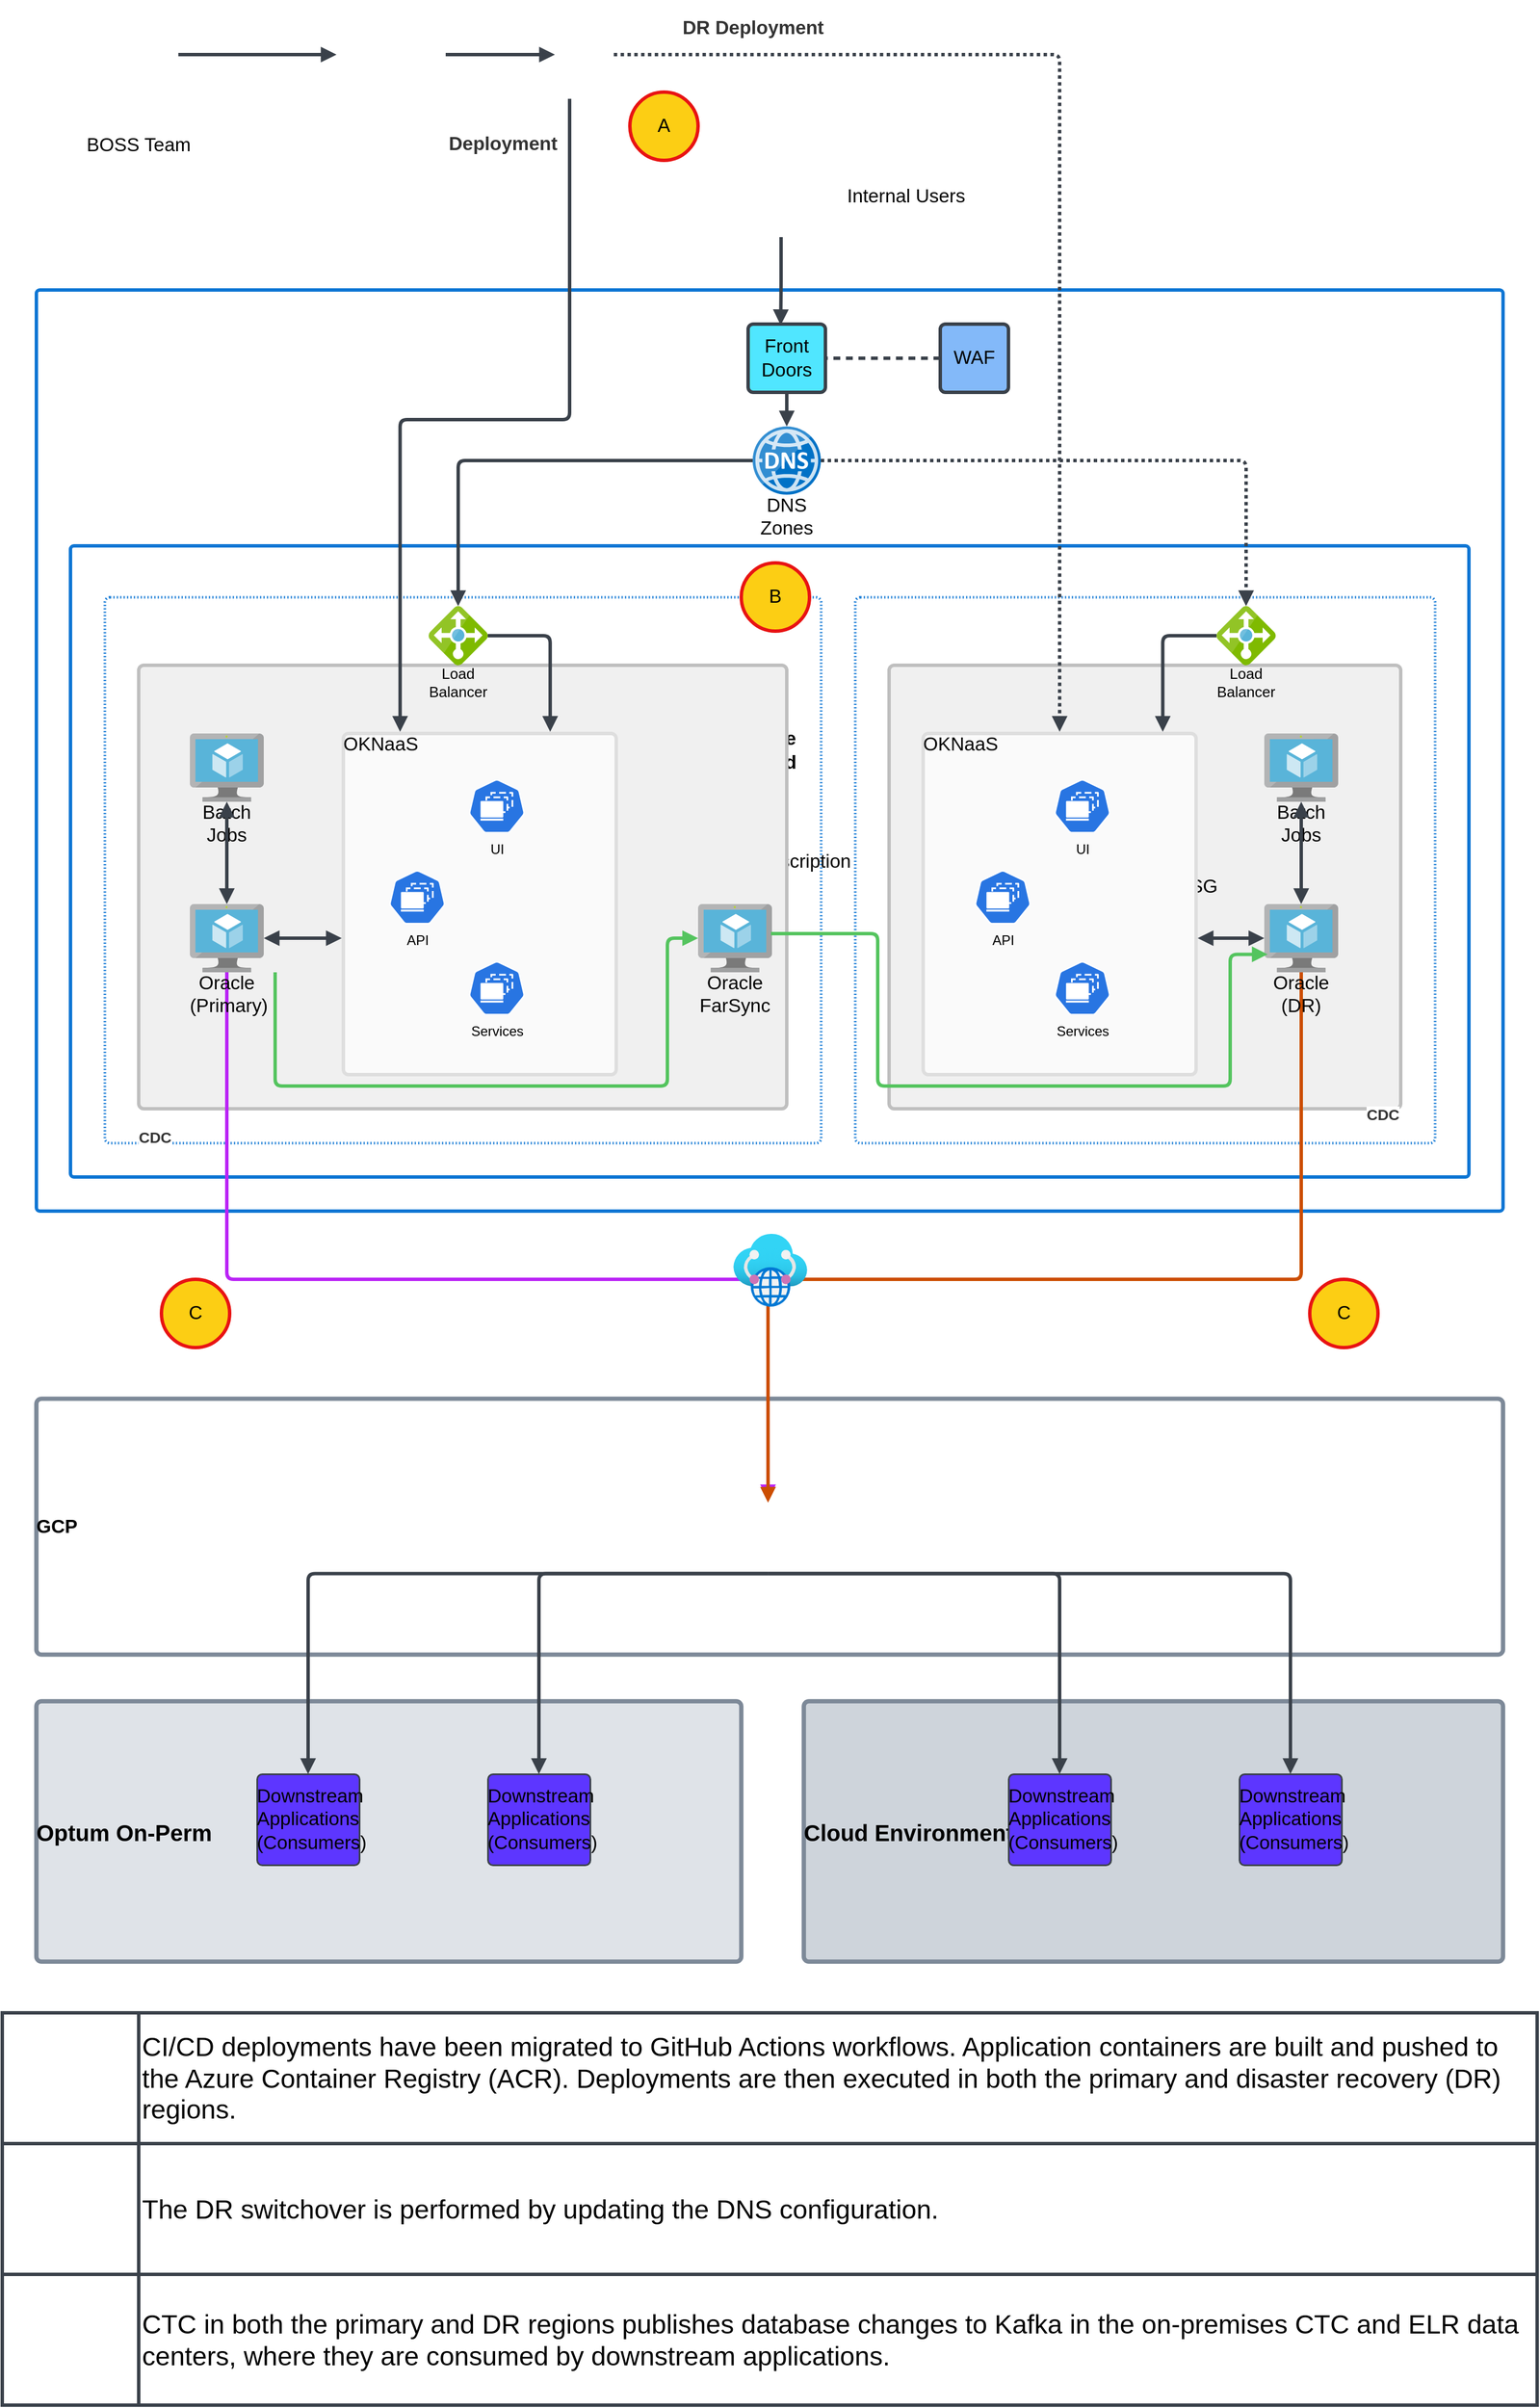 <mxfile version="26.1.3">
  <diagram name="Page-1" id="yN8HcjbdZoZNJ3mPRwin">
    <mxGraphModel dx="1615" dy="3139" grid="1" gridSize="10" guides="1" tooltips="1" connect="1" arrows="1" fold="1" page="1" pageScale="1" pageWidth="1654" pageHeight="2336" math="0" shadow="0">
      <root>
        <mxCell id="0" />
        <mxCell id="1" parent="0" />
        <mxCell id="wksmj878DORmFLcRhz3W-1" value="GCP" style="html=1;overflow=block;blockSpacing=1;whiteSpace=wrap;fontSize=16.7;fontStyle=1;align=left;spacing=0;strokeColor=#7d8998;strokeOpacity=100;fillOpacity=0;rounded=1;absoluteArcSize=1;arcSize=9;fillColor=#ffffff;strokeWidth=3.8;container=1;pointerEvents=0;collapsible=0;recursiveResize=0;lucidId=jaq3g7JL.Gqc;" vertex="1" parent="1">
          <mxGeometry x="150" y="585" width="1290" height="225" as="geometry" />
        </mxCell>
        <mxCell id="wksmj878DORmFLcRhz3W-22" value="" style="html=1;overflow=block;blockSpacing=1;whiteSpace=wrap;shape=image;fontSize=13;spacing=3.8;strokeColor=none;strokeOpacity=100;strokeWidth=0;image=https://images.lucid.app/images/d18f7600-940a-411f-9454-8fd9ce303541/content;imageAspect=0;lucidId=JLq3bl2WBdjs;" vertex="1" parent="wksmj878DORmFLcRhz3W-1">
          <mxGeometry x="594" y="75" width="96" height="96" as="geometry" />
        </mxCell>
        <mxCell id="wksmj878DORmFLcRhz3W-2" value="Optum On-Perm " style="html=1;overflow=block;blockSpacing=1;whiteSpace=wrap;fontSize=20;fontStyle=1;align=left;spacing=0;strokeColor=#7d8998;strokeOpacity=100;fillOpacity=100;rounded=1;absoluteArcSize=1;arcSize=9;fillColor=#dfe3e8;strokeWidth=3.8;container=1;pointerEvents=0;collapsible=0;recursiveResize=0;lucidId=Yaq3nLEiLu0j;" vertex="1" parent="1">
          <mxGeometry x="150" y="851" width="620" height="229" as="geometry" />
        </mxCell>
        <mxCell id="wksmj878DORmFLcRhz3W-3" value="Azure&#xa;Cloud" style="html=1;overflow=block;blockSpacing=1;whiteSpace=wrap;fontSize=16.7;fontStyle=1;spacing=0;strokeColor=#0e76d4;strokeOpacity=100;fillOpacity=0;rounded=1;absoluteArcSize=1;arcSize=6;fillColor=#ffffff;strokeWidth=3;container=1;pointerEvents=0;collapsible=0;recursiveResize=0;lucidId=8dq31dOceO6z;" vertex="1" parent="1">
          <mxGeometry x="150" y="-390" width="1290" height="810" as="geometry" />
        </mxCell>
        <mxCell id="wksmj878DORmFLcRhz3W-32" value="DNS Zones" style="overflow=block;blockSpacing=1;whiteSpace=wrap;image;aspect=fixed;html=1;points=[];align=center;verticalAlign=top;image=img/lib/mscae/DNS.svg;fontSize=16.7;spacing=0;strokeColor=#3a414a;strokeOpacity=100;rounded=1;absoluteArcSize=1;arcSize=9;fillColor=#0072C6;strokeWidth=3;lucidId=63q3o.w0hAVj;labelBackgroundColor=none;" vertex="1" parent="wksmj878DORmFLcRhz3W-3">
          <mxGeometry x="630" y="120" width="60" height="60" as="geometry" />
        </mxCell>
        <mxCell id="wksmj878DORmFLcRhz3W-4" value="Virtual Network (us-central)" style="html=1;overflow=block;blockSpacing=1;whiteSpace=wrap;fontSize=16.7;spacing=0;strokeColor=#0e76d4;strokeOpacity=100;fillOpacity=0;rounded=1;absoluteArcSize=1;arcSize=9;fillColor=#ffffff;dashed=1;fixDash=1;dashPattern=1 2;strokeWidth=2.3;container=1;pointerEvents=0;collapsible=0;recursiveResize=0;lucidId=Kdq3RNQTjKE3;" vertex="1" parent="1">
          <mxGeometry x="210" y="-120" width="630" height="480" as="geometry" />
        </mxCell>
        <mxCell id="wksmj878DORmFLcRhz3W-5" value="BOSS Subscription" style="html=1;overflow=block;blockSpacing=1;whiteSpace=wrap;fontSize=16.7;spacing=0;strokeColor=#0e76d4;strokeOpacity=100;fillOpacity=0;rounded=1;absoluteArcSize=1;arcSize=6;fillColor=#ffffff;strokeWidth=3;container=1;pointerEvents=0;collapsible=0;recursiveResize=0;lucidId=eeq38csVDpK0;" vertex="1" parent="1">
          <mxGeometry x="180" y="-165" width="1230" height="555" as="geometry" />
        </mxCell>
        <mxCell id="wksmj878DORmFLcRhz3W-6" value="Subnet with NSG" style="html=1;overflow=block;blockSpacing=1;whiteSpace=wrap;fontSize=16.7;spacing=0;strokeColor=#bfbfbf;strokeOpacity=100;fillOpacity=100;rounded=1;absoluteArcSize=1;arcSize=9;fillColor=#f0f0f0;strokeWidth=3;container=1;pointerEvents=0;collapsible=0;recursiveResize=0;lucidId=Wdq3tbA-r.ip;" vertex="1" parent="1">
          <mxGeometry x="240" y="-60" width="570" height="390" as="geometry" />
        </mxCell>
        <mxCell id="wksmj878DORmFLcRhz3W-72" value="Oracle FarSync" style="overflow=block;blockSpacing=1;whiteSpace=wrap;image;aspect=fixed;html=1;points=[];align=center;verticalAlign=top;image=img/lib/mscae/Virtual_Machine.svg;fontSize=16.7;spacing=0;strokeColor=#3a414a;strokeOpacity=100;rounded=1;absoluteArcSize=1;arcSize=9;fillColor=#59B4D9;strokeWidth=3;lucidId=Tsr3_Pi7dMCo;imageBackground=none;labelBackgroundColor=none;" vertex="1" parent="wksmj878DORmFLcRhz3W-6">
          <mxGeometry x="492" y="210" width="65" height="60" as="geometry" />
        </mxCell>
        <mxCell id="wksmj878DORmFLcRhz3W-7" value="OKNaaS" style="html=1;overflow=block;blockSpacing=1;whiteSpace=wrap;fontSize=16.7;spacing=0;strokeColor=#dedede;strokeOpacity=100;fillOpacity=100;rounded=1;absoluteArcSize=1;arcSize=9;fillColor=#fafafa;strokeWidth=3;container=1;pointerEvents=0;collapsible=0;recursiveResize=0;lucidId=.eq35hLKsNww;align=left;verticalAlign=top;" vertex="1" parent="1">
          <mxGeometry x="420" width="240" height="300" as="geometry" />
        </mxCell>
        <mxCell id="wksmj878DORmFLcRhz3W-82" value="UI" style="aspect=fixed;sketch=0;html=1;dashed=0;whitespace=wrap;verticalLabelPosition=bottom;verticalAlign=top;fillColor=#2875E2;strokeColor=#ffffff;points=[[0.005,0.63,0],[0.1,0.2,0],[0.9,0.2,0],[0.5,0,0],[0.995,0.63,0],[0.72,0.99,0],[0.5,1,0],[0.28,0.99,0]];shape=mxgraph.kubernetes.icon2;prIcon=ds" vertex="1" parent="wksmj878DORmFLcRhz3W-7">
          <mxGeometry x="110" y="40" width="50" height="48" as="geometry" />
        </mxCell>
        <mxCell id="wksmj878DORmFLcRhz3W-83" value="API" style="aspect=fixed;sketch=0;html=1;dashed=0;whitespace=wrap;verticalLabelPosition=bottom;verticalAlign=top;fillColor=#2875E2;strokeColor=#ffffff;points=[[0.005,0.63,0],[0.1,0.2,0],[0.9,0.2,0],[0.5,0,0],[0.995,0.63,0],[0.72,0.99,0],[0.5,1,0],[0.28,0.99,0]];shape=mxgraph.kubernetes.icon2;prIcon=ds" vertex="1" parent="wksmj878DORmFLcRhz3W-7">
          <mxGeometry x="40" y="120" width="50" height="48" as="geometry" />
        </mxCell>
        <mxCell id="wksmj878DORmFLcRhz3W-84" value="Services" style="aspect=fixed;sketch=0;html=1;dashed=0;whitespace=wrap;verticalLabelPosition=bottom;verticalAlign=top;fillColor=#2875E2;strokeColor=#ffffff;points=[[0.005,0.63,0],[0.1,0.2,0],[0.9,0.2,0],[0.5,0,0],[0.995,0.63,0],[0.72,0.99,0],[0.5,1,0],[0.28,0.99,0]];shape=mxgraph.kubernetes.icon2;prIcon=ds" vertex="1" parent="wksmj878DORmFLcRhz3W-7">
          <mxGeometry x="110" y="200" width="50" height="48" as="geometry" />
        </mxCell>
        <mxCell id="wksmj878DORmFLcRhz3W-8" value="Virtual Network (us-west)" style="html=1;overflow=block;blockSpacing=1;whiteSpace=wrap;fontSize=16.7;spacing=0;strokeColor=#0e76d4;strokeOpacity=100;fillOpacity=0;rounded=1;absoluteArcSize=1;arcSize=9;fillColor=#ffffff;dashed=1;fixDash=1;dashPattern=1 2;strokeWidth=2.3;container=1;pointerEvents=0;collapsible=0;recursiveResize=0;lucidId=jhq3dJtDgXgr;" vertex="1" parent="1">
          <mxGeometry x="870" y="-120" width="510" height="480" as="geometry" />
        </mxCell>
        <mxCell id="wksmj878DORmFLcRhz3W-9" value="Subnet with NSG" style="html=1;overflow=block;blockSpacing=1;whiteSpace=wrap;fontSize=16.7;spacing=0;strokeColor=#bfbfbf;strokeOpacity=100;fillOpacity=100;rounded=1;absoluteArcSize=1;arcSize=9;fillColor=#f0f0f0;strokeWidth=3;container=1;pointerEvents=0;collapsible=0;recursiveResize=0;lucidId=DCq31KgvMa4e;" vertex="1" parent="1">
          <mxGeometry x="900" y="-60" width="450" height="390" as="geometry" />
        </mxCell>
        <mxCell id="wksmj878DORmFLcRhz3W-10" value="OKNaaS" style="html=1;overflow=block;blockSpacing=1;whiteSpace=wrap;fontSize=16.7;spacing=0;strokeColor=#dedede;strokeOpacity=100;fillOpacity=100;rounded=1;absoluteArcSize=1;arcSize=9;fillColor=#fafafa;strokeWidth=3;container=1;pointerEvents=0;collapsible=0;recursiveResize=0;lucidId=cDq3w1FCXT3s;align=left;verticalAlign=top;" vertex="1" parent="1">
          <mxGeometry x="930" width="240" height="300" as="geometry" />
        </mxCell>
        <mxCell id="wksmj878DORmFLcRhz3W-85" value="UI" style="aspect=fixed;sketch=0;html=1;dashed=0;whitespace=wrap;verticalLabelPosition=bottom;verticalAlign=top;fillColor=#2875E2;strokeColor=#ffffff;points=[[0.005,0.63,0],[0.1,0.2,0],[0.9,0.2,0],[0.5,0,0],[0.995,0.63,0],[0.72,0.99,0],[0.5,1,0],[0.28,0.99,0]];shape=mxgraph.kubernetes.icon2;prIcon=ds" vertex="1" parent="wksmj878DORmFLcRhz3W-10">
          <mxGeometry x="115" y="40" width="50" height="48" as="geometry" />
        </mxCell>
        <mxCell id="wksmj878DORmFLcRhz3W-86" value="API" style="aspect=fixed;sketch=0;html=1;dashed=0;whitespace=wrap;verticalLabelPosition=bottom;verticalAlign=top;fillColor=#2875E2;strokeColor=#ffffff;points=[[0.005,0.63,0],[0.1,0.2,0],[0.9,0.2,0],[0.5,0,0],[0.995,0.63,0],[0.72,0.99,0],[0.5,1,0],[0.28,0.99,0]];shape=mxgraph.kubernetes.icon2;prIcon=ds" vertex="1" parent="wksmj878DORmFLcRhz3W-10">
          <mxGeometry x="45" y="120" width="50" height="48" as="geometry" />
        </mxCell>
        <mxCell id="wksmj878DORmFLcRhz3W-87" value="Services" style="aspect=fixed;sketch=0;html=1;dashed=0;whitespace=wrap;verticalLabelPosition=bottom;verticalAlign=top;fillColor=#2875E2;strokeColor=#ffffff;points=[[0.005,0.63,0],[0.1,0.2,0],[0.9,0.2,0],[0.5,0,0],[0.995,0.63,0],[0.72,0.99,0],[0.5,1,0],[0.28,0.99,0]];shape=mxgraph.kubernetes.icon2;prIcon=ds" vertex="1" parent="wksmj878DORmFLcRhz3W-10">
          <mxGeometry x="115" y="200" width="50" height="48" as="geometry" />
        </mxCell>
        <mxCell id="wksmj878DORmFLcRhz3W-11" value="Cloud Environments" style="html=1;overflow=block;blockSpacing=1;whiteSpace=wrap;fontSize=20;fontStyle=1;align=left;spacing=0;strokeColor=#7d8998;strokeOpacity=100;fillOpacity=100;rounded=1;absoluteArcSize=1;arcSize=9;fillColor=#ced4db;strokeWidth=3.8;container=1;pointerEvents=0;collapsible=0;recursiveResize=0;lucidId=0aD42SKvwCIA;" vertex="1" parent="1">
          <mxGeometry x="825" y="851" width="615" height="229" as="geometry" />
        </mxCell>
        <mxCell id="wksmj878DORmFLcRhz3W-12" value="Load Balancer" style="overflow=block;blockSpacing=1;whiteSpace=wrap;image;aspect=fixed;html=1;points=[];align=center;verticalAlign=top;image=img/lib/mscae/Load_Balancer_feature.svg;fontSize=13;spacing=0;strokeColor=#3a414a;strokeOpacity=100;rounded=1;absoluteArcSize=1;arcSize=9;fillColor=#7FBA00;strokeWidth=3;lucidId=Ncq3PoqUxEJ0;labelBackgroundColor=none;" vertex="1" parent="1">
          <mxGeometry x="495" y="-112" width="52" height="52" as="geometry" />
        </mxCell>
        <mxCell id="wksmj878DORmFLcRhz3W-13" value="Batch Jobs" style="overflow=block;blockSpacing=1;whiteSpace=wrap;image;aspect=fixed;html=1;points=[];align=center;verticalAlign=top;image=img/lib/mscae/Virtual_Machine.svg;fontSize=16.7;spacing=0;strokeColor=#3a414a;strokeOpacity=100;rounded=1;absoluteArcSize=1;arcSize=9;fillColor=#59B4D9;strokeWidth=3;lucidId=kdq3.MRqSV6y;labelBackgroundColor=none;" vertex="1" parent="1">
          <mxGeometry x="285" width="65" height="60" as="geometry" />
        </mxCell>
        <mxCell id="wksmj878DORmFLcRhz3W-16" value="Batch Jobs" style="overflow=block;blockSpacing=1;whiteSpace=wrap;image;aspect=fixed;html=1;points=[];align=center;verticalAlign=top;image=img/lib/mscae/Virtual_Machine.svg;fontSize=16.7;spacing=0;strokeColor=#3a414a;strokeOpacity=100;rounded=1;absoluteArcSize=1;arcSize=9;fillColor=#59B4D9;strokeWidth=3;lucidId=YEq3Q6cMsEeL;labelBackgroundColor=none;" vertex="1" parent="1">
          <mxGeometry x="1230" width="65" height="60" as="geometry" />
        </mxCell>
        <mxCell id="wksmj878DORmFLcRhz3W-17" value="Load Balancer" style="overflow=block;blockSpacing=1;whiteSpace=wrap;image;aspect=fixed;html=1;points=[];align=center;verticalAlign=top;image=img/lib/mscae/Load_Balancer_feature.svg;fontSize=13;spacing=0;strokeColor=#3a414a;strokeOpacity=100;rounded=1;absoluteArcSize=1;arcSize=9;fillColor=#7FBA00;strokeWidth=3;lucidId=xGq3JzKcN6Wd;labelBackgroundColor=none;" vertex="1" parent="1">
          <mxGeometry x="1188" y="-112" width="52" height="52" as="geometry" />
        </mxCell>
        <mxCell id="wksmj878DORmFLcRhz3W-23" value="" style="html=1;jettySize=18;whiteSpace=wrap;fontSize=13;strokeColor=#ba23f6;strokeOpacity=100;strokeWidth=3;rounded=1;arcSize=12;edgeStyle=orthogonalEdgeStyle;startArrow=none;endArrow=block;endFill=1;exitX=0.5;exitY=1;exitPerimeter=0;entryX=0.516;entryY=0.148;entryPerimeter=0;lucidId=EMq3fhKff67c;" edge="1" parent="1" source="wksmj878DORmFLcRhz3W-70" target="wksmj878DORmFLcRhz3W-22">
          <mxGeometry width="100" height="100" relative="1" as="geometry">
            <Array as="points">
              <mxPoint x="317" y="480" />
              <mxPoint x="793" y="480" />
            </Array>
          </mxGeometry>
        </mxCell>
        <mxCell id="wksmj878DORmFLcRhz3W-24" value="CDC" style="text;html=1;resizable=0;labelBackgroundColor=default;align=center;verticalAlign=middle;fontStyle=1;fontColor=#333333;fontSize=13.3;" vertex="1" parent="wksmj878DORmFLcRhz3W-23">
          <mxGeometry x="-0.308" relative="1" as="geometry">
            <mxPoint x="-119" y="-125" as="offset" />
          </mxGeometry>
        </mxCell>
        <mxCell id="wksmj878DORmFLcRhz3W-25" value="" style="html=1;jettySize=18;whiteSpace=wrap;fontSize=13;strokeColor=#cc4e00;strokeOpacity=100;strokeWidth=3;rounded=1;arcSize=12;edgeStyle=orthogonalEdgeStyle;startArrow=none;endArrow=block;endFill=1;exitX=0.5;exitY=1;exitPerimeter=0;entryX=0.516;entryY=0.171;entryPerimeter=0;lucidId=3Mq3pSqhqD9m;" edge="1" parent="1" source="wksmj878DORmFLcRhz3W-71" target="wksmj878DORmFLcRhz3W-22">
          <mxGeometry width="100" height="100" relative="1" as="geometry">
            <Array as="points">
              <mxPoint x="1263" y="480" />
              <mxPoint x="793" y="480" />
            </Array>
          </mxGeometry>
        </mxCell>
        <mxCell id="wksmj878DORmFLcRhz3W-26" value="CDC" style="text;html=1;resizable=0;labelBackgroundColor=default;align=center;verticalAlign=middle;fontStyle=1;fontColor=#333333;fontSize=13.3;" vertex="1" parent="wksmj878DORmFLcRhz3W-25">
          <mxGeometry x="-0.297" relative="1" as="geometry">
            <mxPoint x="130" y="-145" as="offset" />
          </mxGeometry>
        </mxCell>
        <mxCell id="wksmj878DORmFLcRhz3W-27" value="" style="html=1;jettySize=18;whiteSpace=wrap;fontSize=13;strokeColor=#3a414a;strokeOpacity=100;strokeWidth=3;rounded=1;arcSize=12;edgeStyle=orthogonalEdgeStyle;startArrow=block;startFill=1;endArrow=block;endFill=1;exitX=1.006;exitY=0.6;exitPerimeter=0;entryX=0;entryY=0.5;entryPerimeter=0;lucidId=KPq3cRf1LaWE;" edge="1" parent="1" source="wksmj878DORmFLcRhz3W-10" target="wksmj878DORmFLcRhz3W-71">
          <mxGeometry width="100" height="100" relative="1" as="geometry">
            <Array as="points" />
          </mxGeometry>
        </mxCell>
        <mxCell id="wksmj878DORmFLcRhz3W-28" value="" style="html=1;jettySize=18;whiteSpace=wrap;fontSize=13;strokeColor=#3a414a;strokeOpacity=100;strokeWidth=3;rounded=1;arcSize=12;edgeStyle=orthogonalEdgeStyle;startArrow=block;startFill=1;endArrow=block;endFill=1;exitX=-0.006;exitY=0.6;exitPerimeter=0;entryX=1;entryY=0.5;entryPerimeter=0;lucidId=tQq3J8HJlOg9;" edge="1" parent="1" source="wksmj878DORmFLcRhz3W-7" target="wksmj878DORmFLcRhz3W-70">
          <mxGeometry width="100" height="100" relative="1" as="geometry">
            <Array as="points" />
          </mxGeometry>
        </mxCell>
        <mxCell id="wksmj878DORmFLcRhz3W-29" value="" style="html=1;jettySize=18;whiteSpace=wrap;fontSize=13;strokeColor=#3a414a;strokeOpacity=100;strokeWidth=3;rounded=1;arcSize=12;edgeStyle=orthogonalEdgeStyle;startArrow=block;startFill=1;endArrow=block;endFill=1;exitX=0.5;exitY=1;exitPerimeter=0;entryX=0.5;entryY=0;entryPerimeter=0;lucidId=4Qq3I8n1h0mu;" edge="1" parent="1" source="wksmj878DORmFLcRhz3W-16" target="wksmj878DORmFLcRhz3W-71">
          <mxGeometry width="100" height="100" relative="1" as="geometry">
            <Array as="points" />
          </mxGeometry>
        </mxCell>
        <mxCell id="wksmj878DORmFLcRhz3W-30" value="" style="html=1;jettySize=18;whiteSpace=wrap;fontSize=13;strokeColor=#3a414a;strokeOpacity=100;strokeWidth=3;rounded=1;arcSize=12;edgeStyle=orthogonalEdgeStyle;startArrow=block;startFill=1;endArrow=block;endFill=1;exitX=0.5;exitY=1;exitPerimeter=0;entryX=0.5;entryY=0;entryPerimeter=0;lucidId=aRq3527NV5TT;" edge="1" parent="1" source="wksmj878DORmFLcRhz3W-13" target="wksmj878DORmFLcRhz3W-70">
          <mxGeometry width="100" height="100" relative="1" as="geometry">
            <Array as="points" />
          </mxGeometry>
        </mxCell>
        <mxCell id="wksmj878DORmFLcRhz3W-33" value="Front Doors" style="html=1;overflow=block;blockSpacing=1;whiteSpace=wrap;fontSize=16.7;spacing=0;strokeColor=#3a414a;strokeOpacity=100;rounded=1;absoluteArcSize=1;arcSize=9;fillColor=#50e6ff;strokeWidth=3;lucidId=p4q3N5QW85ct;" vertex="1" parent="1">
          <mxGeometry x="776" y="-360" width="68" height="60" as="geometry" />
        </mxCell>
        <mxCell id="wksmj878DORmFLcRhz3W-34" value="WAF" style="html=1;overflow=block;blockSpacing=1;whiteSpace=wrap;fontSize=16.7;spacing=0;strokeColor=#3a414a;strokeOpacity=100;rounded=1;absoluteArcSize=1;arcSize=9;fillColor=#83b9f9;strokeWidth=3;lucidId=M4q3b9_0SpKI;" vertex="1" parent="1">
          <mxGeometry x="945" y="-360" width="60" height="60" as="geometry" />
        </mxCell>
        <mxCell id="wksmj878DORmFLcRhz3W-35" value="" style="html=1;jettySize=18;whiteSpace=wrap;fontSize=13;strokeColor=#3a414a;strokeOpacity=100;strokeWidth=3;rounded=1;arcSize=12;edgeStyle=orthogonalEdgeStyle;startArrow=none;endArrow=block;endFill=1;exitX=0.5;exitY=0.999;exitPerimeter=0;entryX=0.5;entryY=0;entryPerimeter=0;lucidId=54q3e94CGZvu;" edge="1" parent="1" source="wksmj878DORmFLcRhz3W-33" target="wksmj878DORmFLcRhz3W-32">
          <mxGeometry width="100" height="100" relative="1" as="geometry">
            <Array as="points" />
          </mxGeometry>
        </mxCell>
        <mxCell id="wksmj878DORmFLcRhz3W-36" value="" style="html=1;jettySize=18;whiteSpace=wrap;fontSize=13;strokeColor=#3a414a;strokeOpacity=100;strokeWidth=3;rounded=1;arcSize=12;edgeStyle=orthogonalEdgeStyle;startArrow=none;endArrow=block;endFill=1;exitX=0;exitY=0.5;exitPerimeter=0;entryX=0.5;entryY=0;entryPerimeter=0;lucidId=y5q3_q3nrDlt;" edge="1" parent="1" source="wksmj878DORmFLcRhz3W-32" target="wksmj878DORmFLcRhz3W-12">
          <mxGeometry width="100" height="100" relative="1" as="geometry">
            <Array as="points" />
          </mxGeometry>
        </mxCell>
        <mxCell id="wksmj878DORmFLcRhz3W-37" value="" style="html=1;jettySize=18;whiteSpace=wrap;fontSize=13;strokeColor=#3a414a;strokeOpacity=100;dashed=1;fixDash=1;strokeWidth=3;rounded=1;arcSize=12;edgeStyle=orthogonalEdgeStyle;startArrow=none;endArrow=block;endFill=1;exitX=1;exitY=0.5;exitPerimeter=0;entryX=0.5;entryY=0;entryPerimeter=0;lucidId=Y5q3qu1nCl24;" edge="1" parent="1" source="wksmj878DORmFLcRhz3W-32" target="wksmj878DORmFLcRhz3W-17">
          <mxGeometry width="100" height="100" relative="1" as="geometry">
            <Array as="points" />
          </mxGeometry>
        </mxCell>
        <mxCell id="wksmj878DORmFLcRhz3W-38" value="" style="html=1;jettySize=18;whiteSpace=wrap;fontSize=13;strokeColor=#3a414a;strokeOpacity=100;strokeWidth=3;rounded=1;arcSize=12;edgeStyle=orthogonalEdgeStyle;startArrow=none;endArrow=block;endFill=1;exitX=0;exitY=0.5;exitPerimeter=0;entryX=0.878;entryY=-0.005;entryPerimeter=0;lucidId=i6q3YKQ7nB2c;" edge="1" parent="1" source="wksmj878DORmFLcRhz3W-17" target="wksmj878DORmFLcRhz3W-10">
          <mxGeometry width="100" height="100" relative="1" as="geometry">
            <Array as="points" />
          </mxGeometry>
        </mxCell>
        <mxCell id="wksmj878DORmFLcRhz3W-39" value="" style="html=1;jettySize=18;whiteSpace=wrap;fontSize=13;strokeColor=#3a414a;strokeOpacity=100;strokeWidth=3;rounded=1;arcSize=12;edgeStyle=orthogonalEdgeStyle;startArrow=none;endArrow=block;endFill=1;exitX=1;exitY=0.5;exitPerimeter=0;entryX=0.758;entryY=-0.005;entryPerimeter=0;lucidId=C6q3TkVhahsK;" edge="1" parent="1" source="wksmj878DORmFLcRhz3W-12" target="wksmj878DORmFLcRhz3W-7">
          <mxGeometry width="100" height="100" relative="1" as="geometry">
            <Array as="points" />
          </mxGeometry>
        </mxCell>
        <mxCell id="wksmj878DORmFLcRhz3W-40" value="" style="html=1;jettySize=18;whiteSpace=wrap;fontSize=13;strokeColor=#3a414a;strokeOpacity=100;dashed=1;fixDash=1;dashPattern=6 5;strokeWidth=3;rounded=1;arcSize=12;edgeStyle=orthogonalEdgeStyle;startArrow=none;endArrow=none;exitX=0.001;exitY=0.5;exitPerimeter=0;entryX=0.992;entryY=0.5;entryPerimeter=0;lucidId=C7q3vhfRoKk_;" edge="1" parent="1" source="wksmj878DORmFLcRhz3W-34" target="wksmj878DORmFLcRhz3W-33">
          <mxGeometry width="100" height="100" relative="1" as="geometry">
            <Array as="points" />
          </mxGeometry>
        </mxCell>
        <mxCell id="wksmj878DORmFLcRhz3W-41" value="" style="html=1;overflow=block;blockSpacing=1;whiteSpace=wrap;shape=image;fontSize=13;spacing=3.8;strokeColor=none;strokeOpacity=100;strokeWidth=0;image=https://images.lucid.app/images/768ae25f-7164-43eb-ac0d-e26827f2a157/content;imageAspect=0;lucidId=Z7q3vyM97Vjf;" vertex="1" parent="1">
          <mxGeometry x="757" y="-525" width="96" height="96" as="geometry" />
        </mxCell>
        <mxCell id="wksmj878DORmFLcRhz3W-42" value="" style="html=1;jettySize=18;whiteSpace=wrap;fontSize=13;strokeColor=#3a414a;strokeOpacity=100;strokeWidth=3;rounded=1;arcSize=12;edgeStyle=orthogonalEdgeStyle;startArrow=none;endArrow=block;endFill=1;exitX=0.5;exitY=0.922;exitPerimeter=0;entryX=0.421;entryY=0.016;entryPerimeter=0;lucidId=87q3EK6SnVVY;" edge="1" parent="1" source="wksmj878DORmFLcRhz3W-41" target="wksmj878DORmFLcRhz3W-33">
          <mxGeometry width="100" height="100" relative="1" as="geometry">
            <Array as="points" />
          </mxGeometry>
        </mxCell>
        <mxCell id="wksmj878DORmFLcRhz3W-43" value="" style="html=1;overflow=block;blockSpacing=1;whiteSpace=wrap;shape=image;fontSize=13;spacing=3.8;strokeColor=none;strokeOpacity=100;strokeWidth=0;image=https://images.lucid.app/images/09946e86-c14f-411c-85ea-af56e4686283/content;imageAspect=0;lucidId=M8q34PXFU5F_;" vertex="1" parent="1">
          <mxGeometry x="414" y="-645" width="96" height="96" as="geometry" />
        </mxCell>
        <mxCell id="wksmj878DORmFLcRhz3W-44" value="" style="html=1;overflow=block;blockSpacing=1;whiteSpace=wrap;shape=image;fontSize=13;spacing=3.8;strokeColor=none;strokeOpacity=100;strokeWidth=0;image=https://images.lucid.app/images/768ae25f-7164-43eb-ac0d-e26827f2a157/content;imageAspect=0;lucidId=M8q3p8HLCF3u;" vertex="1" parent="1">
          <mxGeometry x="192" y="-645" width="96" height="96" as="geometry" />
        </mxCell>
        <mxCell id="wksmj878DORmFLcRhz3W-45" value="" style="html=1;overflow=block;blockSpacing=1;whiteSpace=wrap;shape=image;fontSize=13;spacing=3.8;strokeColor=none;strokeOpacity=100;strokeWidth=0;image=https://images.lucid.app/images/5e60bde7-119e-4178-b386-b542897c1ef2/content;imageAspect=0;lucidId=g9q3dncQYn~Z;" vertex="1" parent="1">
          <mxGeometry x="574" y="-642" width="90" height="90" as="geometry" />
        </mxCell>
        <mxCell id="wksmj878DORmFLcRhz3W-46" value="" style="html=1;jettySize=18;whiteSpace=wrap;fontSize=13;strokeColor=#3a414a;strokeOpacity=100;strokeWidth=3;rounded=1;arcSize=12;edgeStyle=orthogonalEdgeStyle;startArrow=none;endArrow=block;endFill=1;exitX=0.863;exitY=0.5;exitPerimeter=0;entryX=0;entryY=0.5;entryPerimeter=0;lucidId=w9q3ukF7U0IZ;" edge="1" parent="1" source="wksmj878DORmFLcRhz3W-44" target="wksmj878DORmFLcRhz3W-43">
          <mxGeometry width="100" height="100" relative="1" as="geometry">
            <Array as="points" />
          </mxGeometry>
        </mxCell>
        <mxCell id="wksmj878DORmFLcRhz3W-47" value="" style="html=1;jettySize=18;whiteSpace=wrap;fontSize=13;strokeColor=#3a414a;strokeOpacity=100;strokeWidth=3;rounded=1;arcSize=12;edgeStyle=orthogonalEdgeStyle;startArrow=none;endArrow=block;endFill=1;exitX=1;exitY=0.5;exitPerimeter=0;entryX=0.356;entryY=0.5;entryPerimeter=0;lucidId=z9q32BAh47Ks;" edge="1" parent="1" source="wksmj878DORmFLcRhz3W-43" target="wksmj878DORmFLcRhz3W-45">
          <mxGeometry width="100" height="100" relative="1" as="geometry">
            <Array as="points" />
          </mxGeometry>
        </mxCell>
        <mxCell id="wksmj878DORmFLcRhz3W-48" value="" style="html=1;jettySize=18;whiteSpace=wrap;fontSize=13;strokeColor=#3a414a;strokeOpacity=100;strokeWidth=3;rounded=1;arcSize=12;edgeStyle=orthogonalEdgeStyle;startArrow=none;endArrow=block;endFill=1;exitX=0.5;exitY=0.932;exitPerimeter=0;entryX=0.208;entryY=-0.005;entryPerimeter=0;lucidId=I9q3L5p7t4u5;" edge="1" parent="1" source="wksmj878DORmFLcRhz3W-45" target="wksmj878DORmFLcRhz3W-7">
          <mxGeometry width="100" height="100" relative="1" as="geometry">
            <Array as="points" />
          </mxGeometry>
        </mxCell>
        <mxCell id="wksmj878DORmFLcRhz3W-49" value="Deployment" style="text;html=1;resizable=0;labelBackgroundColor=default;align=center;verticalAlign=middle;fontStyle=1;fontColor=#333333;fontSize=16.7;" vertex="1" parent="wksmj878DORmFLcRhz3W-48">
          <mxGeometry x="-0.909" relative="1" as="geometry">
            <mxPoint x="-59" y="8" as="offset" />
          </mxGeometry>
        </mxCell>
        <mxCell id="wksmj878DORmFLcRhz3W-50" value="" style="html=1;jettySize=18;whiteSpace=wrap;fontSize=13;strokeColor=#3a414a;strokeOpacity=100;dashed=1;fixDash=1;strokeWidth=3;rounded=1;arcSize=12;edgeStyle=orthogonalEdgeStyle;startArrow=none;endArrow=block;endFill=1;exitX=0.932;exitY=0.5;exitPerimeter=0;entryX=0.5;entryY=-0.005;entryPerimeter=0;lucidId=X9q3vMz90D5B;" edge="1" parent="1" source="wksmj878DORmFLcRhz3W-45" target="wksmj878DORmFLcRhz3W-10">
          <mxGeometry width="100" height="100" relative="1" as="geometry">
            <Array as="points" />
          </mxGeometry>
        </mxCell>
        <mxCell id="wksmj878DORmFLcRhz3W-51" value="DR Deployment" style="text;html=1;resizable=0;labelBackgroundColor=default;align=center;verticalAlign=middle;fontStyle=1;fontColor=#333333;fontSize=16.7;" vertex="1" parent="wksmj878DORmFLcRhz3W-50">
          <mxGeometry x="-0.861" relative="1" as="geometry">
            <mxPoint x="53" y="-23" as="offset" />
          </mxGeometry>
        </mxCell>
        <mxCell id="wksmj878DORmFLcRhz3W-52" value="Internal Users" style="html=1;overflow=block;blockSpacing=1;whiteSpace=wrap;fontSize=16.7;spacing=0;strokeColor=#unset;rounded=1;absoluteArcSize=1;arcSize=9;fillColor=none;strokeWidth=NaN;lucidId=h8q3S.4zb3D2;" vertex="1" parent="1">
          <mxGeometry x="825" y="-495" width="180" height="45" as="geometry" />
        </mxCell>
        <mxCell id="wksmj878DORmFLcRhz3W-53" value="BOSS Team" style="html=1;overflow=block;blockSpacing=1;whiteSpace=wrap;fontSize=16.7;spacing=0;strokeColor=#unset;rounded=1;absoluteArcSize=1;arcSize=9;fillColor=none;strokeWidth=NaN;lucidId=R-q32MIMpVP6;" vertex="1" parent="1">
          <mxGeometry x="150" y="-540" width="180" height="45" as="geometry" />
        </mxCell>
        <mxCell id="wksmj878DORmFLcRhz3W-55" value="" style="html=1;jettySize=18;whiteSpace=wrap;fontSize=13;strokeColor=#54c45e;strokeOpacity=100;strokeWidth=3;rounded=1;arcSize=12;edgeStyle=orthogonalEdgeStyle;startArrow=none;endArrow=block;endFill=1;entryX=0;entryY=0.5;entryPerimeter=0;lucidId=7.q3A4OD778T;" edge="1" parent="1" target="wksmj878DORmFLcRhz3W-72">
          <mxGeometry width="100" height="100" relative="1" as="geometry">
            <Array as="points">
              <mxPoint x="360" y="310" />
              <mxPoint x="705" y="310" />
            </Array>
            <mxPoint x="360" y="210" as="sourcePoint" />
          </mxGeometry>
        </mxCell>
        <mxCell id="wksmj878DORmFLcRhz3W-56" value="A" style="html=1;overflow=block;blockSpacing=1;whiteSpace=wrap;ellipse;fontSize=16.7;spacing=3.8;strokeColor=#e81313;strokeOpacity=100;fillOpacity=100;rounded=1;absoluteArcSize=1;arcSize=9;fillColor=#fcce14;strokeWidth=3;lucidId=qbr3bJhY-1MZ;" vertex="1" parent="1">
          <mxGeometry x="672" y="-564" width="60" height="60" as="geometry" />
        </mxCell>
        <mxCell id="wksmj878DORmFLcRhz3W-57" value="B" style="html=1;overflow=block;blockSpacing=1;whiteSpace=wrap;ellipse;fontSize=16.7;spacing=3.8;strokeColor=#e81313;strokeOpacity=100;fillOpacity=100;rounded=1;absoluteArcSize=1;arcSize=9;fillColor=#fcce14;strokeWidth=3;lucidId=Kbr3~AQNgbPp;" vertex="1" parent="1">
          <mxGeometry x="770" y="-150" width="60" height="60" as="geometry" />
        </mxCell>
        <mxCell id="wksmj878DORmFLcRhz3W-58" value="C" style="html=1;overflow=block;blockSpacing=1;whiteSpace=wrap;ellipse;fontSize=16.7;spacing=3.8;strokeColor=#e81313;strokeOpacity=100;fillOpacity=100;rounded=1;absoluteArcSize=1;arcSize=9;fillColor=#fcce14;strokeWidth=3;lucidId=Kcr35OBm1WCN;" vertex="1" parent="1">
          <mxGeometry x="260" y="480" width="60" height="60" as="geometry" />
        </mxCell>
        <mxCell id="wksmj878DORmFLcRhz3W-59" value="C" style="html=1;overflow=block;blockSpacing=1;whiteSpace=wrap;ellipse;fontSize=16.7;spacing=3.8;strokeColor=#e81313;strokeOpacity=100;fillOpacity=100;rounded=1;absoluteArcSize=1;arcSize=9;fillColor=#fcce14;strokeWidth=3;lucidId=9er3PrTkqsRu;" vertex="1" parent="1">
          <mxGeometry x="1270" y="480" width="60" height="60" as="geometry" />
        </mxCell>
        <mxCell id="wksmj878DORmFLcRhz3W-60" value="" style="group;dropTarget=0;pointerEvents=0;html=1;container=1;collapsible=0;" vertex="1" parent="1">
          <mxGeometry x="120" y="1125" width="1350" height="345" as="geometry" />
        </mxCell>
        <mxCell id="wksmj878DORmFLcRhz3W-61" value="A" style="html=1;overflow=block;blockSpacing=1;whiteSpace=wrap;ellipse;fontSize=16.7;spacing=3.8;strokeColor=#e81313;strokeOpacity=100;fillOpacity=100;rounded=1;absoluteArcSize=1;arcSize=9;fillColor=#fcce14;strokeWidth=3;lucidId=Vgr3~Bwqj3-G;" vertex="1" parent="wksmj878DORmFLcRhz3W-60">
          <mxGeometry x="30" y="30" width="60" height="60" as="geometry" />
        </mxCell>
        <mxCell id="wksmj878DORmFLcRhz3W-62" value="B" style="html=1;overflow=block;blockSpacing=1;whiteSpace=wrap;ellipse;fontSize=16.7;spacing=3.8;strokeColor=#e81313;strokeOpacity=100;fillOpacity=100;rounded=1;absoluteArcSize=1;arcSize=9;fillColor=#fcce14;strokeWidth=3;lucidId=1gr3J2~njfMt;" vertex="1" parent="wksmj878DORmFLcRhz3W-60">
          <mxGeometry x="30" y="143" width="60" height="60" as="geometry" />
        </mxCell>
        <mxCell id="wksmj878DORmFLcRhz3W-63" value="C" style="html=1;overflow=block;blockSpacing=1;whiteSpace=wrap;ellipse;fontSize=16.7;spacing=3.8;strokeColor=#e81313;strokeOpacity=100;fillOpacity=100;rounded=1;absoluteArcSize=1;arcSize=9;fillColor=#fcce14;strokeWidth=3;lucidId=7gr3CwZUMNxM;" vertex="1" parent="wksmj878DORmFLcRhz3W-60">
          <mxGeometry x="30" y="255" width="60" height="60" as="geometry" />
        </mxCell>
        <mxCell id="wksmj878DORmFLcRhz3W-64" value="" style="shape=partialRectangle;html=1;whiteSpace=wrap;connectable=0;fillColor=#ffffff;strokeOpacity=100;verticalAlign=middle;spacing=3.8;strokeColor=#3a414a;rounded=1;absoluteArcSize=1;arcSize=9;strokeWidth=3;fontSize=13;align=left;" vertex="1" parent="wksmj878DORmFLcRhz3W-60">
          <mxGeometry width="120" height="115" as="geometry" />
        </mxCell>
        <mxCell id="wksmj878DORmFLcRhz3W-65" value="CI/CD deployments have been migrated to GitHub Actions workflows. Application containers are built and pushed to the Azure Container Registry (ACR). Deployments are then executed in both the primary and disaster recovery (DR) regions." style="shape=partialRectangle;html=1;whiteSpace=wrap;connectable=0;fillColor=#ffffff;strokeOpacity=100;verticalAlign=middle;spacing=3.8;strokeColor=#3a414a;rounded=1;absoluteArcSize=1;arcSize=9;strokeWidth=3;fontSize=23.3;align=left;" vertex="1" parent="wksmj878DORmFLcRhz3W-60">
          <mxGeometry x="120" width="1230" height="115" as="geometry" />
        </mxCell>
        <mxCell id="wksmj878DORmFLcRhz3W-66" value="" style="shape=partialRectangle;html=1;whiteSpace=wrap;connectable=0;fillColor=#ffffff;strokeOpacity=100;verticalAlign=middle;spacing=3.8;strokeColor=#3a414a;rounded=1;absoluteArcSize=1;arcSize=9;strokeWidth=3;fontSize=13;align=left;" vertex="1" parent="wksmj878DORmFLcRhz3W-60">
          <mxGeometry y="115" width="120" height="115" as="geometry" />
        </mxCell>
        <mxCell id="wksmj878DORmFLcRhz3W-67" value="The DR switchover is performed by updating the DNS configuration." style="shape=partialRectangle;html=1;whiteSpace=wrap;connectable=0;fillColor=#ffffff;strokeOpacity=100;verticalAlign=middle;spacing=3.8;strokeColor=#3a414a;rounded=1;absoluteArcSize=1;arcSize=9;strokeWidth=3;fontSize=23.3;align=left;" vertex="1" parent="wksmj878DORmFLcRhz3W-60">
          <mxGeometry x="120" y="115" width="1230" height="115" as="geometry" />
        </mxCell>
        <mxCell id="wksmj878DORmFLcRhz3W-68" value="" style="shape=partialRectangle;html=1;whiteSpace=wrap;connectable=0;fillColor=#ffffff;strokeOpacity=100;verticalAlign=middle;spacing=3.8;strokeColor=#3a414a;rounded=1;absoluteArcSize=1;arcSize=9;strokeWidth=3;fontSize=13;align=left;" vertex="1" parent="wksmj878DORmFLcRhz3W-60">
          <mxGeometry y="230" width="120" height="115" as="geometry" />
        </mxCell>
        <mxCell id="wksmj878DORmFLcRhz3W-69" value="CTC in both the primary and DR regions publishes database changes to Kafka in the on-premises CTC and ELR data centers, where they are consumed by downstream applications." style="shape=partialRectangle;html=1;whiteSpace=wrap;connectable=0;fillColor=#ffffff;strokeOpacity=100;verticalAlign=middle;spacing=3.8;strokeColor=#3a414a;rounded=1;absoluteArcSize=1;arcSize=9;strokeWidth=3;fontSize=23.3;align=left;" vertex="1" parent="wksmj878DORmFLcRhz3W-60">
          <mxGeometry x="120" y="230" width="1230" height="115" as="geometry" />
        </mxCell>
        <mxCell id="wksmj878DORmFLcRhz3W-70" value="Oracle (Primary)" style="overflow=block;blockSpacing=1;whiteSpace=wrap;image;aspect=fixed;html=1;points=[];align=center;verticalAlign=top;image=img/lib/mscae/Virtual_Machine.svg;fontSize=16.7;spacing=0;strokeColor=#3a414a;strokeOpacity=100;rounded=1;absoluteArcSize=1;arcSize=9;fillColor=#59B4D9;strokeWidth=3;lucidId=Qpr3EO_3mMgp;labelBackgroundColor=none;" vertex="1" parent="1">
          <mxGeometry x="285" y="150" width="65" height="60" as="geometry" />
        </mxCell>
        <mxCell id="wksmj878DORmFLcRhz3W-71" value="Oracle (DR)" style="overflow=block;blockSpacing=1;whiteSpace=wrap;image;aspect=fixed;html=1;points=[];align=center;verticalAlign=top;image=img/lib/mscae/Virtual_Machine.svg;fontSize=16.7;spacing=0;strokeColor=#3a414a;strokeOpacity=100;rounded=1;absoluteArcSize=1;arcSize=9;fillColor=#59B4D9;strokeWidth=3;lucidId=Fqr3l6YNsWJu;labelBackgroundColor=none;" vertex="1" parent="1">
          <mxGeometry x="1230" y="150" width="65" height="60" as="geometry" />
        </mxCell>
        <mxCell id="wksmj878DORmFLcRhz3W-73" value="Downstream Applications (Consumers)" style="html=1;overflow=block;blockSpacing=1;whiteSpace=wrap;fontSize=16.7;spacing=0;strokeColor=#3a414a;strokeOpacity=100;rounded=1;absoluteArcSize=1;arcSize=9;fillColor=#5d36ff;strokeWidth=1.5;lucidId=jbD4NrLS~J9N;" vertex="1" parent="1">
          <mxGeometry x="1005" y="915" width="90" height="80" as="geometry" />
        </mxCell>
        <mxCell id="wksmj878DORmFLcRhz3W-74" value="Downstream Applications (Consumers)" style="html=1;overflow=block;blockSpacing=1;whiteSpace=wrap;fontSize=16.7;spacing=0;strokeColor=#3a414a;strokeOpacity=100;rounded=1;absoluteArcSize=1;arcSize=9;fillColor=#5d36ff;strokeWidth=1.5;lucidId=tbD4KC7UPvYM;" vertex="1" parent="1">
          <mxGeometry x="1208" y="915" width="90" height="80" as="geometry" />
        </mxCell>
        <mxCell id="wksmj878DORmFLcRhz3W-75" value="Downstream Applications (Consumers)" style="html=1;overflow=block;blockSpacing=1;whiteSpace=wrap;fontSize=16.7;spacing=0;strokeColor=#3a414a;strokeOpacity=100;rounded=1;absoluteArcSize=1;arcSize=9;fillColor=#5d36ff;strokeWidth=1.5;lucidId=FbD4U0J3Uv1G;" vertex="1" parent="1">
          <mxGeometry x="344" y="915" width="90" height="80" as="geometry" />
        </mxCell>
        <mxCell id="wksmj878DORmFLcRhz3W-76" value="Downstream Applications (Consumers)" style="html=1;overflow=block;blockSpacing=1;whiteSpace=wrap;fontSize=16.7;spacing=0;strokeColor=#3a414a;strokeOpacity=100;rounded=1;absoluteArcSize=1;arcSize=9;fillColor=#5d36ff;strokeWidth=1.5;lucidId=FbD49-GqvFm9;" vertex="1" parent="1">
          <mxGeometry x="547" y="915" width="90" height="80" as="geometry" />
        </mxCell>
        <mxCell id="wksmj878DORmFLcRhz3W-77" value="" style="html=1;jettySize=18;whiteSpace=wrap;fontSize=13;strokeColor=#3a414a;strokeOpacity=100;strokeWidth=3;rounded=1;arcSize=12;edgeStyle=orthogonalEdgeStyle;startArrow=none;endArrow=block;endFill=1;exitX=0.517;exitY=0.82;exitPerimeter=0;entryX=0.5;entryY=0;entryPerimeter=0;lucidId=SbD4B5m84VEO;" edge="1" parent="1" source="wksmj878DORmFLcRhz3W-22" target="wksmj878DORmFLcRhz3W-75">
          <mxGeometry width="100" height="100" relative="1" as="geometry">
            <Array as="points" />
          </mxGeometry>
        </mxCell>
        <mxCell id="wksmj878DORmFLcRhz3W-78" value="" style="html=1;jettySize=18;whiteSpace=wrap;fontSize=13;strokeColor=#3a414a;strokeOpacity=100;strokeWidth=3;rounded=1;arcSize=12;edgeStyle=orthogonalEdgeStyle;startArrow=none;endArrow=block;endFill=1;exitX=0.517;exitY=0.82;exitPerimeter=0;entryX=0.5;entryY=0;entryPerimeter=0;lucidId=4bD4xVKB2Yf4;" edge="1" parent="1" source="wksmj878DORmFLcRhz3W-22" target="wksmj878DORmFLcRhz3W-76">
          <mxGeometry width="100" height="100" relative="1" as="geometry">
            <Array as="points" />
          </mxGeometry>
        </mxCell>
        <mxCell id="wksmj878DORmFLcRhz3W-79" value="" style="html=1;jettySize=18;whiteSpace=wrap;fontSize=13;strokeColor=#3a414a;strokeOpacity=100;strokeWidth=3;rounded=1;arcSize=12;edgeStyle=orthogonalEdgeStyle;startArrow=none;endArrow=block;endFill=1;exitX=0.517;exitY=0.82;exitPerimeter=0;entryX=0.5;entryY=0;entryPerimeter=0;lucidId=~bD4l~31YQ0A;" edge="1" parent="1" source="wksmj878DORmFLcRhz3W-22" target="wksmj878DORmFLcRhz3W-73">
          <mxGeometry width="100" height="100" relative="1" as="geometry">
            <Array as="points" />
          </mxGeometry>
        </mxCell>
        <mxCell id="wksmj878DORmFLcRhz3W-80" value="" style="html=1;jettySize=18;whiteSpace=wrap;fontSize=13;strokeColor=#3a414a;strokeOpacity=100;strokeWidth=3;rounded=1;arcSize=12;edgeStyle=orthogonalEdgeStyle;startArrow=none;endArrow=block;endFill=1;exitX=0.517;exitY=0.82;exitPerimeter=0;entryX=0.5;entryY=0;entryPerimeter=0;lucidId=jcD4K2fZiumz;" edge="1" parent="1" source="wksmj878DORmFLcRhz3W-22" target="wksmj878DORmFLcRhz3W-74">
          <mxGeometry width="100" height="100" relative="1" as="geometry">
            <Array as="points" />
          </mxGeometry>
        </mxCell>
        <mxCell id="wksmj878DORmFLcRhz3W-54" value="" style="html=1;jettySize=18;whiteSpace=wrap;fontSize=13;strokeColor=#54c45e;strokeOpacity=100;strokeWidth=3;rounded=1;arcSize=12;edgeStyle=orthogonalEdgeStyle;startArrow=block;startFill=1;endArrow=none;entryX=0.985;entryY=0.433;entryPerimeter=0;lucidId=m.q3x1qEhWL0;entryDx=0;entryDy=0;exitX=0.046;exitY=0.737;exitDx=0;exitDy=0;exitPerimeter=0;" edge="1" parent="1" target="wksmj878DORmFLcRhz3W-72" source="wksmj878DORmFLcRhz3W-71">
          <mxGeometry width="100" height="100" relative="1" as="geometry">
            <Array as="points">
              <mxPoint x="1200" y="194" />
              <mxPoint x="1200" y="310" />
              <mxPoint x="890" y="310" />
              <mxPoint x="890" y="176" />
            </Array>
            <mxPoint x="1242" y="355" as="sourcePoint" />
            <mxPoint x="797" y="330" as="targetPoint" />
          </mxGeometry>
        </mxCell>
        <mxCell id="wksmj878DORmFLcRhz3W-89" value="" style="image;aspect=fixed;html=1;points=[];align=center;fontSize=12;image=img/lib/azure2/networking/Virtual_WANs.svg;" vertex="1" parent="1">
          <mxGeometry x="763" y="440" width="65" height="64" as="geometry" />
        </mxCell>
      </root>
    </mxGraphModel>
  </diagram>
</mxfile>
